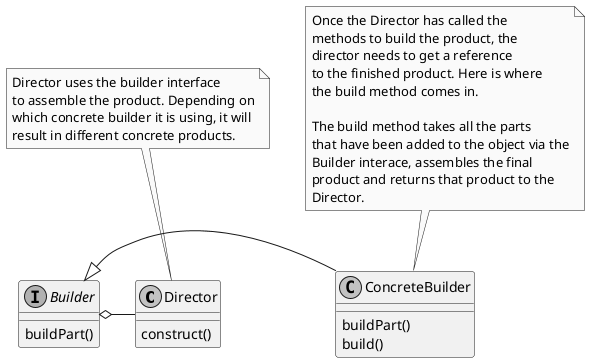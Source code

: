 @startuml
skinparam monochrome true

class Director {
    construct()
}

interface Builder {
    buildPart()
}

class ConcreteBuilder {
    buildPart()
    build()
}

Director -l-o Builder
Builder <|-r- ConcreteBuilder

note TOP of Director
    Director uses the builder interface
    to assemble the product. Depending on
    which concrete builder it is using, it will
    result in different concrete products.
end note
note TOP of ConcreteBuilder
    Once the Director has called the
    methods to build the product, the
    director needs to get a reference
    to the finished product. Here is where
    the build method comes in.

    The build method takes all the parts
    that have been added to the object via the
    Builder interace, assembles the final
    product and returns that product to the
    Director.
end note

@enduml